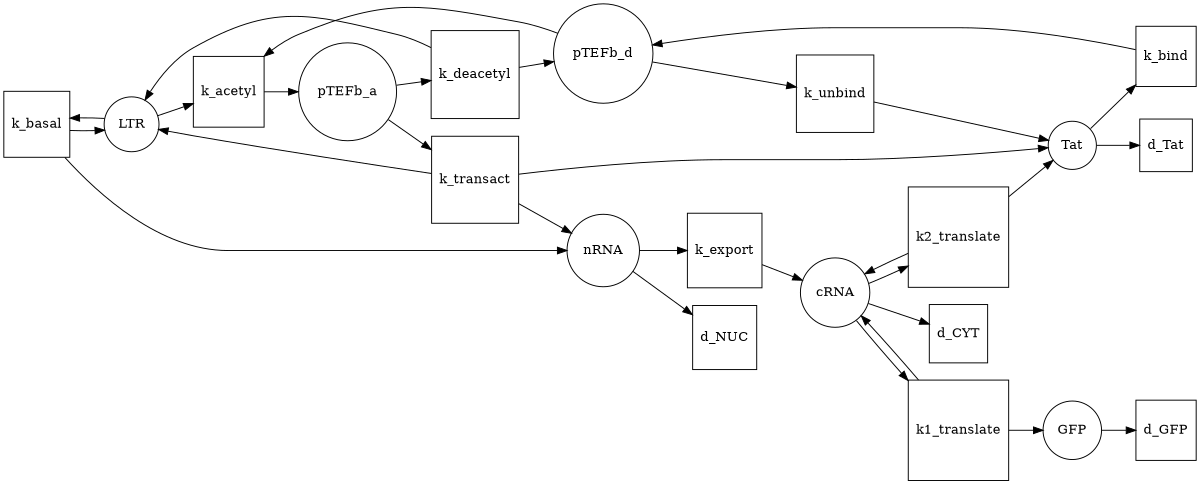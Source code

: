 digraph Tat_model {
	rankdir = LR;
	size = "8,5"
	node [shape = square] k_basal, k_export, k1_translate, k2_translate, k_bind, k_unbind, k_acetyl, k_deacetyl, k_transact, d_GFP, d_Tat, d_CYT, d_NUC;
	node [shape = circle];
	LTR -> k_basal;
	k_basal -> LTR;
	k_basal -> nRNA;
	nRNA -> k_export;
	k_export -> cRNA;
	cRNA -> k1_translate;
	k1_translate -> GFP;
	k1_translate -> cRNA;
	cRNA -> k2_translate;
	k2_translate -> Tat;
	k2_translate -> cRNA;
	Tat -> k_bind;
	k_bind -> pTEFb_d;
	pTEFb_d -> k_unbind;
	k_unbind -> Tat;
	LTR -> k_acetyl;
	pTEFb_d -> k_acetyl;
	k_acetyl -> pTEFb_a;
	pTEFb_a -> k_deacetyl;
	k_deacetyl -> LTR;
	k_deacetyl -> pTEFb_d;
	pTEFb_a -> k_transact;
	k_transact -> LTR;
	k_transact -> nRNA;
	k_transact -> Tat;
	GFP -> d_GFP;
	Tat -> d_Tat;
	cRNA -> d_CYT;
	nRNA -> d_NUC;
}